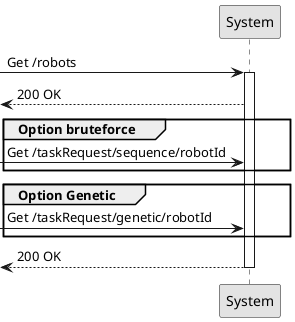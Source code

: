 @startuml
'http://plantuml.com/skinparam.html
skinparam monochrome true
skinparam packageStyle rect
skinparam shadowing false

participant System as route

-> route: Get /robots
activate route
<-- route: 200 OK
Group Option bruteforce
-> route: Get /taskRequest/sequence/robotId

end
Group Option Genetic
-> route: Get /taskRequest/genetic/robotId

end
  <-- route: 200 OK
  deactivate
@enduml